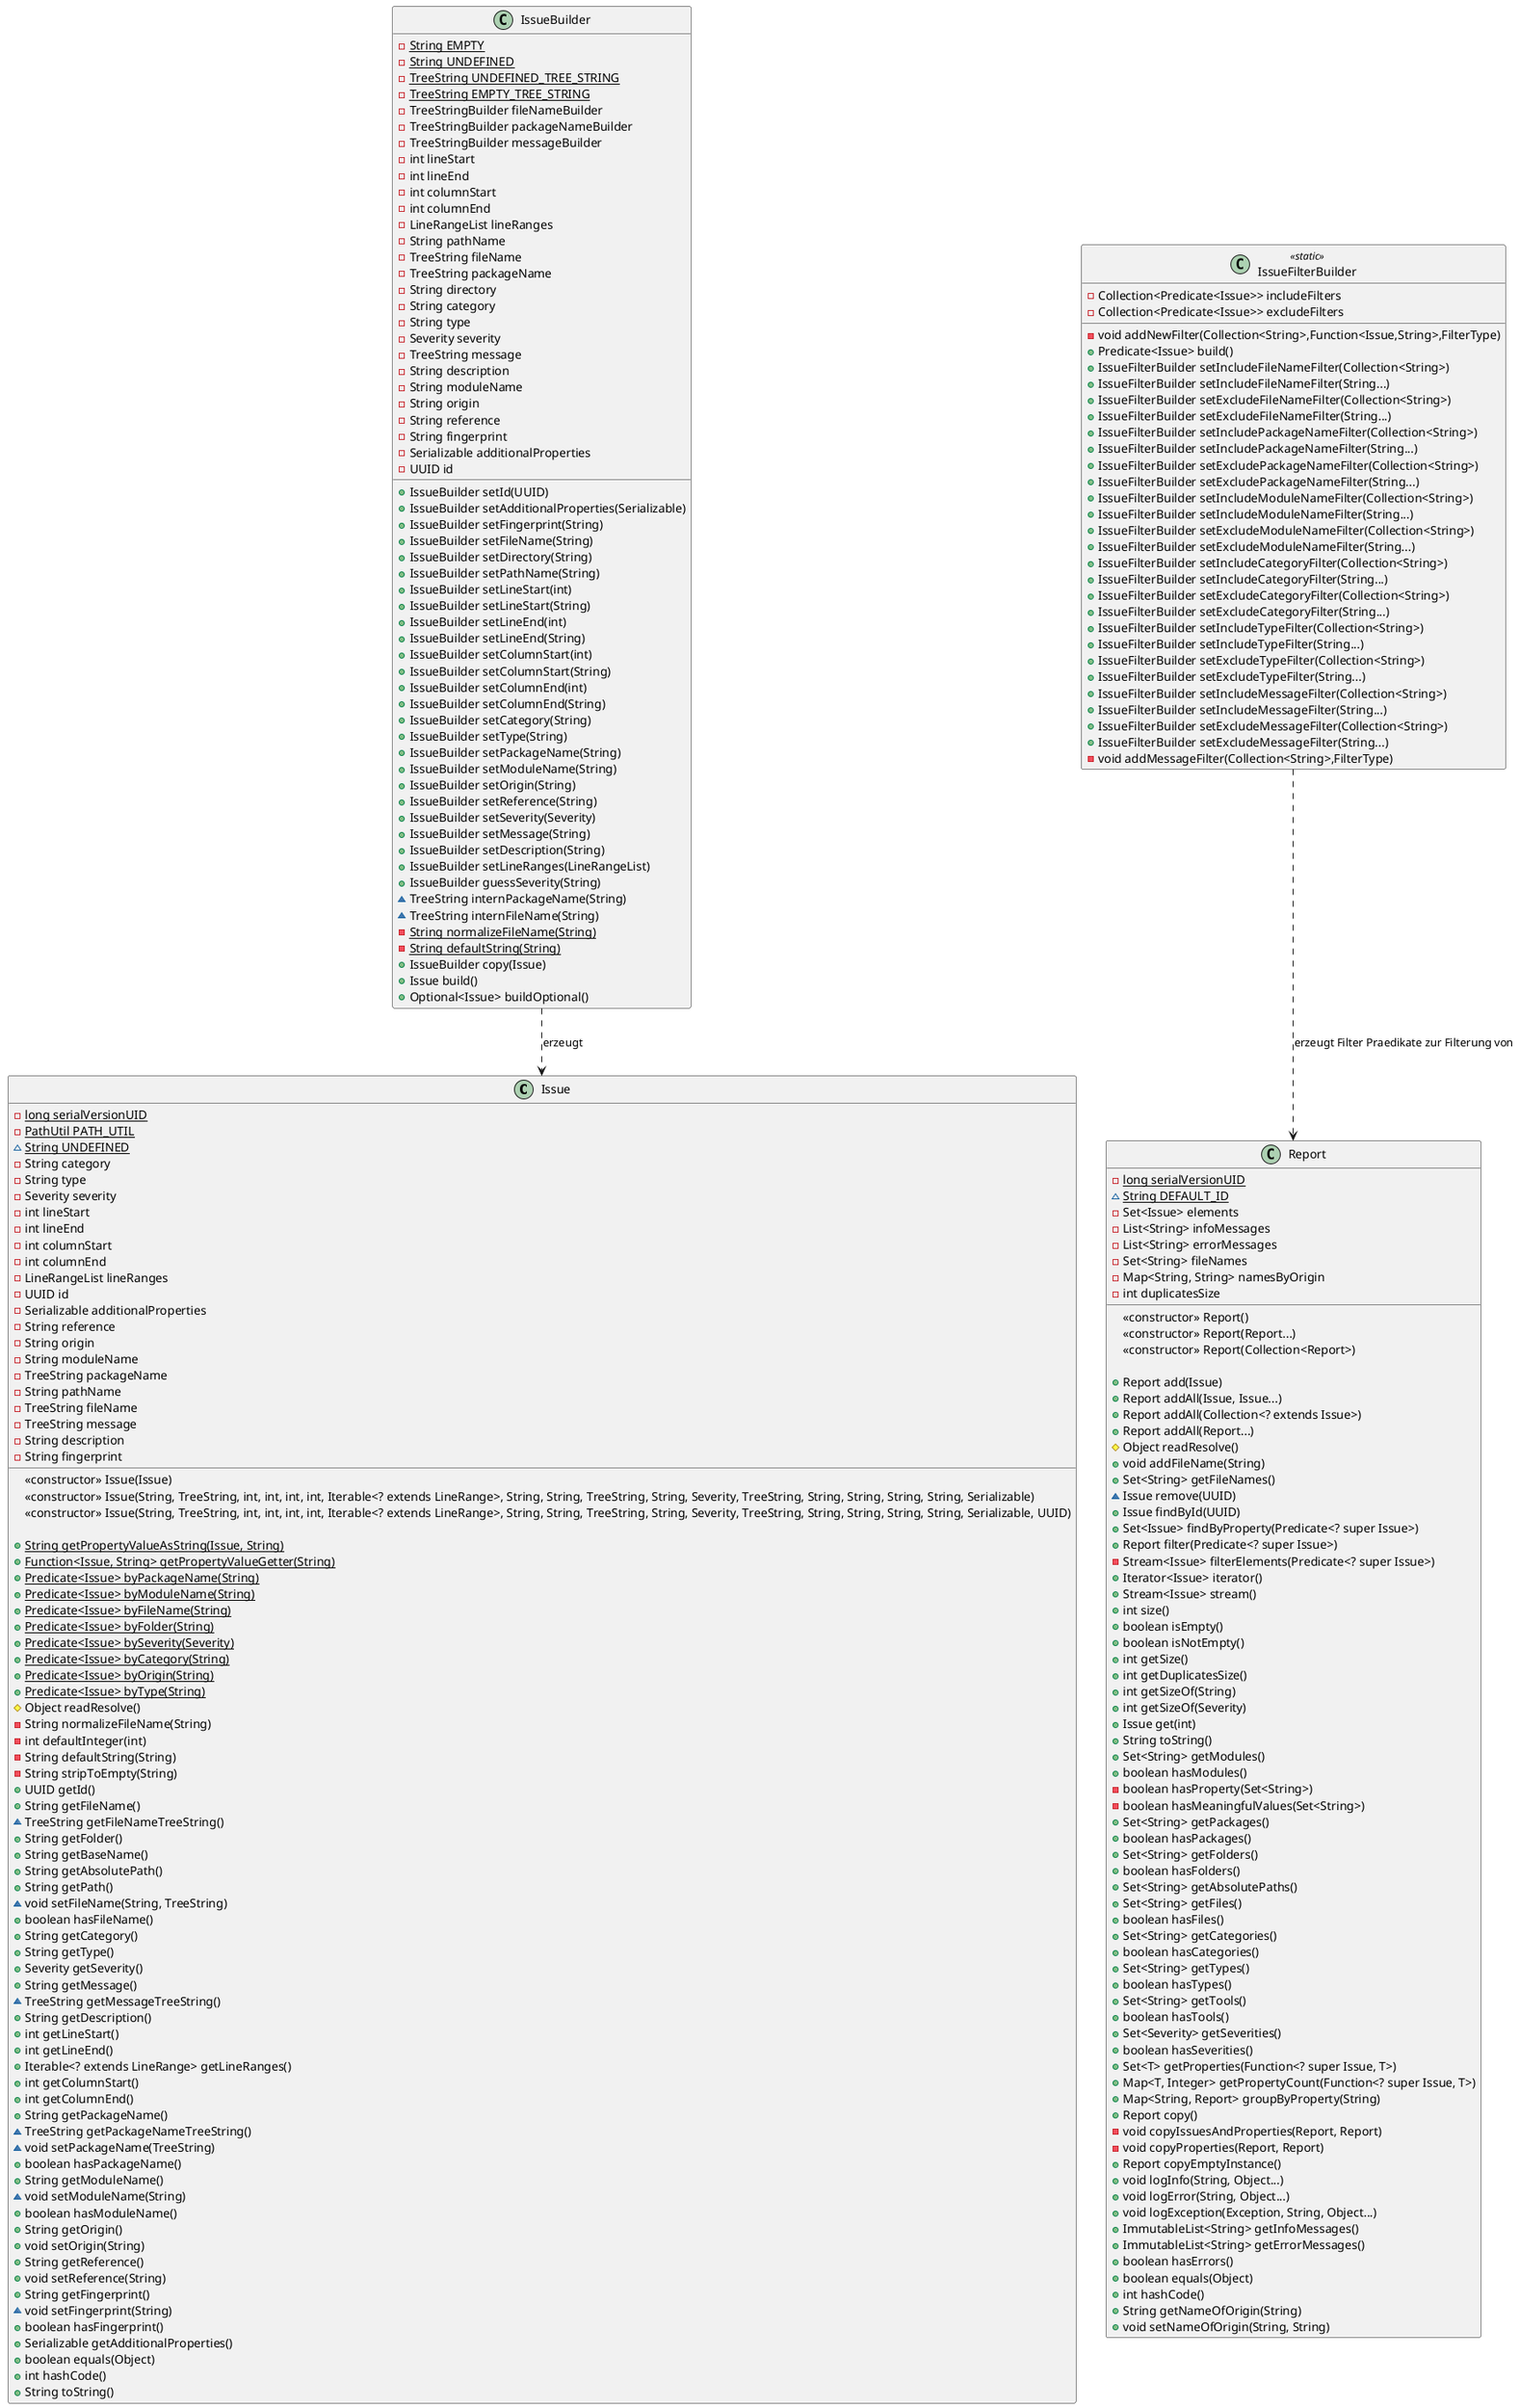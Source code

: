 @startuml

class Issue {
 {static} -long serialVersionUID
 {static} -PathUtil PATH_UTIL
 {static} ~String UNDEFINED
 -String category
 -String type
 -Severity severity
 -int lineStart
 -int lineEnd
 -int columnStart
 -int columnEnd
 -LineRangeList lineRanges
 -UUID id
 -Serializable additionalProperties
 -String reference
 -String origin
 -String moduleName
 -TreeString packageName
 -String pathName
 -TreeString fileName
 -TreeString message
 -String description
 -String fingerprint

 <<constructor>> Issue(Issue)
 <<constructor>> Issue(String, TreeString, int, int, int, int, Iterable<? extends LineRange>, String, String, TreeString, String, Severity, TreeString, String, String, String, String, Serializable)
 <<constructor>> Issue(String, TreeString, int, int, int, int, Iterable<? extends LineRange>, String, String, TreeString, String, Severity, TreeString, String, String, String, String, Serializable, UUID)

 {static} +String getPropertyValueAsString(Issue, String)
 {static} +Function<Issue, String> getPropertyValueGetter(String)
 {static} +Predicate<Issue> byPackageName(String)
 {static} +Predicate<Issue> byModuleName(String)
 {static} +Predicate<Issue> byFileName(String)
 {static} +Predicate<Issue> byFolder(String)
 {static} +Predicate<Issue> bySeverity(Severity)
 {static} +Predicate<Issue> byCategory(String)
 {static} +Predicate<Issue> byOrigin(String)
 {static} +Predicate<Issue> byType(String)
 #Object readResolve()
 -String normalizeFileName(String)
 -int defaultInteger(int)
 -String defaultString(String)
 -String stripToEmpty(String)
 +UUID getId()
 +String getFileName()
 ~TreeString getFileNameTreeString()
 +String getFolder()
 +String getBaseName()
 +String getAbsolutePath()
 +String getPath()
 ~void setFileName(String, TreeString)
 +boolean hasFileName()
 +String getCategory()
 +String getType()
 +Severity getSeverity()
 +String getMessage()
 ~TreeString getMessageTreeString()
 +String getDescription()
 +int getLineStart()
 +int getLineEnd()
 +Iterable<? extends LineRange> getLineRanges()
 +int getColumnStart()
 +int getColumnEnd()
 +String getPackageName()
 ~TreeString getPackageNameTreeString()
 ~void setPackageName(TreeString)
 +boolean hasPackageName()
 +String getModuleName()
 ~void setModuleName(String)
 +boolean hasModuleName()
 +String getOrigin()
 +void setOrigin(String)
 +String getReference()
 +void setReference(String)
 +String getFingerprint()
 ~void setFingerprint(String)
 +boolean hasFingerprint()
 +Serializable getAdditionalProperties()
 +boolean equals(Object)
 +int hashCode()
 +String toString()
}

class IssueBuilder {
 {static} -String EMPTY
 {static} -String UNDEFINED
 {static} -TreeString UNDEFINED_TREE_STRING
 {static} -TreeString EMPTY_TREE_STRING
 -TreeStringBuilder fileNameBuilder
 -TreeStringBuilder packageNameBuilder
 -TreeStringBuilder messageBuilder
 -int lineStart
 -int lineEnd
 -int columnStart
 -int columnEnd
 -LineRangeList lineRanges
 -String pathName
 -TreeString fileName
 -TreeString packageName
 -String directory
 -String category
 -String type
 -Severity severity
 -TreeString message
 -String description
 -String moduleName
 -String origin
 -String reference
 -String fingerprint
 -Serializable additionalProperties
 -UUID id

 +IssueBuilder setId(UUID)
 +IssueBuilder setAdditionalProperties(Serializable)
 +IssueBuilder setFingerprint(String)
 +IssueBuilder setFileName(String)
 +IssueBuilder setDirectory(String)
 +IssueBuilder setPathName(String)
 +IssueBuilder setLineStart(int)
 +IssueBuilder setLineStart(String)
 +IssueBuilder setLineEnd(int)
 +IssueBuilder setLineEnd(String)
 +IssueBuilder setColumnStart(int)
 +IssueBuilder setColumnStart(String)
 +IssueBuilder setColumnEnd(int)
 +IssueBuilder setColumnEnd(String)
 +IssueBuilder setCategory(String)
 +IssueBuilder setType(String)
 +IssueBuilder setPackageName(String)
 +IssueBuilder setModuleName(String)
 +IssueBuilder setOrigin(String)
 +IssueBuilder setReference(String)
 +IssueBuilder setSeverity(Severity)
 +IssueBuilder setMessage(String)
 +IssueBuilder setDescription(String)
 +IssueBuilder setLineRanges(LineRangeList)
 +IssueBuilder guessSeverity(String)
 ~TreeString internPackageName(String)
 ~TreeString internFileName(String)
 {static} -String normalizeFileName(String)
 {static} -String defaultString(String)
 +IssueBuilder copy(Issue)
 +Issue build()
 +Optional<Issue> buildOptional()
}

class Report {
 {static} -long serialVersionUID
 {static} ~String DEFAULT_ID
 -Set<Issue> elements
 -List<String> infoMessages
 -List<String> errorMessages
 -Set<String> fileNames
 -Map<String, String> namesByOrigin
 -int duplicatesSize

 <<constructor>> Report()
 <<constructor>> Report(Report...)
 <<constructor>> Report(Collection<Report>)

 +Report add(Issue)
 +Report addAll(Issue, Issue...)
 +Report addAll(Collection<? extends Issue>)
 +Report addAll(Report...)
 #Object readResolve()
 +void addFileName(String)
 +Set<String> getFileNames()
 ~Issue remove(UUID)
 +Issue findById(UUID)
 +Set<Issue> findByProperty(Predicate<? super Issue>)
 +Report filter(Predicate<? super Issue>)
 -Stream<Issue> filterElements(Predicate<? super Issue>)
 +Iterator<Issue> iterator()
 +Stream<Issue> stream()
 +int size()
 +boolean isEmpty()
 +boolean isNotEmpty()
 +int getSize()
 +int getDuplicatesSize()
 +int getSizeOf(String)
 +int getSizeOf(Severity)
 +Issue get(int)
 +String toString()
 +Set<String> getModules()
 +boolean hasModules()
 -boolean hasProperty(Set<String>)
 -boolean hasMeaningfulValues(Set<String>)
 +Set<String> getPackages()
 +boolean hasPackages()
 +Set<String> getFolders()
 +boolean hasFolders()
 +Set<String> getAbsolutePaths()
 +Set<String> getFiles()
 +boolean hasFiles()
 +Set<String> getCategories()
 +boolean hasCategories()
 +Set<String> getTypes()
 +boolean hasTypes()
 +Set<String> getTools()
 +boolean hasTools()
 +Set<Severity> getSeverities()
 +boolean hasSeverities()
 +Set<T> getProperties(Function<? super Issue, T>)
 +Map<T, Integer> getPropertyCount(Function<? super Issue, T>)
 +Map<String, Report> groupByProperty(String)
 +Report copy()
 -void copyIssuesAndProperties(Report, Report)
 -void copyProperties(Report, Report)
 +Report copyEmptyInstance()
 +void logInfo(String, Object...)
 +void logError(String, Object...)
 +void logException(Exception, String, Object...)
 +ImmutableList<String> getInfoMessages()
 +ImmutableList<String> getErrorMessages()
 +boolean hasErrors()
 +boolean equals(Object)
 +int hashCode()
 +String getNameOfOrigin(String)
 +void setNameOfOrigin(String, String)
}

class IssueFilterBuilder <<static>> {
 -Collection<Predicate<Issue>> includeFilters
 -Collection<Predicate<Issue>> excludeFilters

 -void addNewFilter(Collection<String>,Function<Issue,String>,FilterType)
 +Predicate<Issue> build()
 +IssueFilterBuilder setIncludeFileNameFilter(Collection<String>)
 +IssueFilterBuilder setIncludeFileNameFilter(String...)
 +IssueFilterBuilder setExcludeFileNameFilter(Collection<String>)
 +IssueFilterBuilder setExcludeFileNameFilter(String...)
 +IssueFilterBuilder setIncludePackageNameFilter(Collection<String>)
 +IssueFilterBuilder setIncludePackageNameFilter(String...)
 +IssueFilterBuilder setExcludePackageNameFilter(Collection<String>)
 +IssueFilterBuilder setExcludePackageNameFilter(String...)
 +IssueFilterBuilder setIncludeModuleNameFilter(Collection<String>)
 +IssueFilterBuilder setIncludeModuleNameFilter(String...)
 +IssueFilterBuilder setExcludeModuleNameFilter(Collection<String>)
 +IssueFilterBuilder setExcludeModuleNameFilter(String...)
 +IssueFilterBuilder setIncludeCategoryFilter(Collection<String>)
 +IssueFilterBuilder setIncludeCategoryFilter(String...)
 +IssueFilterBuilder setExcludeCategoryFilter(Collection<String>)
 +IssueFilterBuilder setExcludeCategoryFilter(String...)
 +IssueFilterBuilder setIncludeTypeFilter(Collection<String>)
 +IssueFilterBuilder setIncludeTypeFilter(String...)
 +IssueFilterBuilder setExcludeTypeFilter(Collection<String>)
 +IssueFilterBuilder setExcludeTypeFilter(String...)
 +IssueFilterBuilder setIncludeMessageFilter(Collection<String>)
 +IssueFilterBuilder setIncludeMessageFilter(String...)
 +IssueFilterBuilder setExcludeMessageFilter(Collection<String>)
 +IssueFilterBuilder setExcludeMessageFilter(String...)
 -void addMessageFilter(Collection<String>,FilterType)
}

IssueBuilder ..> Issue : erzeugt
IssueFilterBuilder ..> Report: erzeugt Filter Praedikate zur Filterung von


@enduml
